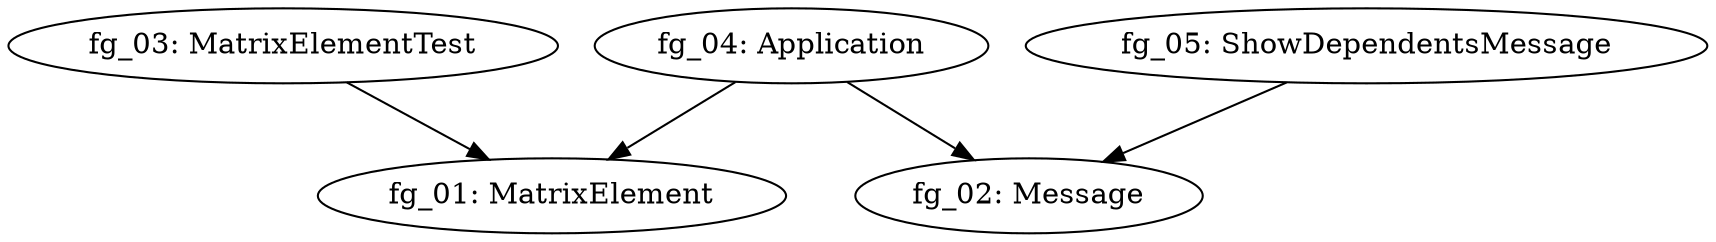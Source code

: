 digraph G { 
"fg_03: MatrixElementTest" -> "fg_01: MatrixElement"; 
"fg_04: Application" -> "fg_01: MatrixElement"; 
"fg_04: Application" -> "fg_02: Message"; 
"fg_05: ShowDependentsMessage" -> "fg_02: Message"; 
}